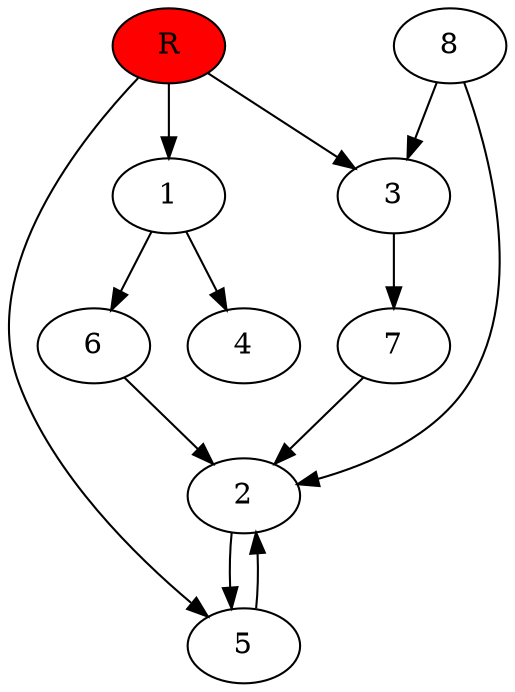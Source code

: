 digraph prb31638 {
	1
	2
	3
	4
	5
	6
	7
	8
	R [fillcolor="#ff0000" style=filled]
	1 -> 4
	1 -> 6
	2 -> 5
	3 -> 7
	5 -> 2
	6 -> 2
	7 -> 2
	8 -> 2
	8 -> 3
	R -> 1
	R -> 3
	R -> 5
}

